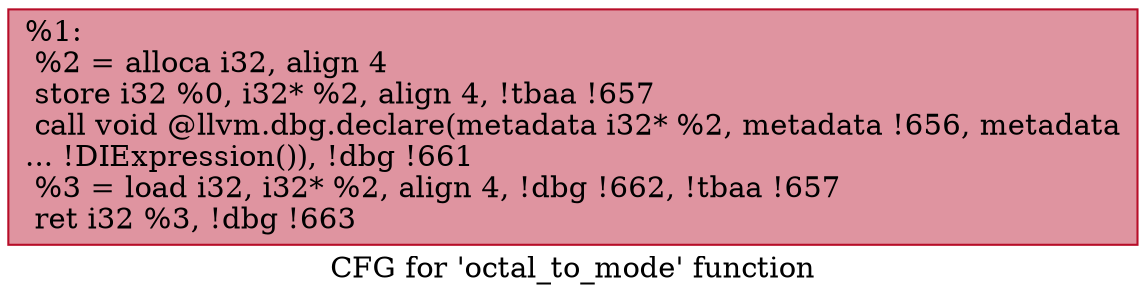 digraph "CFG for 'octal_to_mode' function" {
	label="CFG for 'octal_to_mode' function";

	Node0x253cb10 [shape=record,color="#b70d28ff", style=filled, fillcolor="#b70d2870",label="{%1:\l  %2 = alloca i32, align 4\l  store i32 %0, i32* %2, align 4, !tbaa !657\l  call void @llvm.dbg.declare(metadata i32* %2, metadata !656, metadata\l... !DIExpression()), !dbg !661\l  %3 = load i32, i32* %2, align 4, !dbg !662, !tbaa !657\l  ret i32 %3, !dbg !663\l}"];
}
